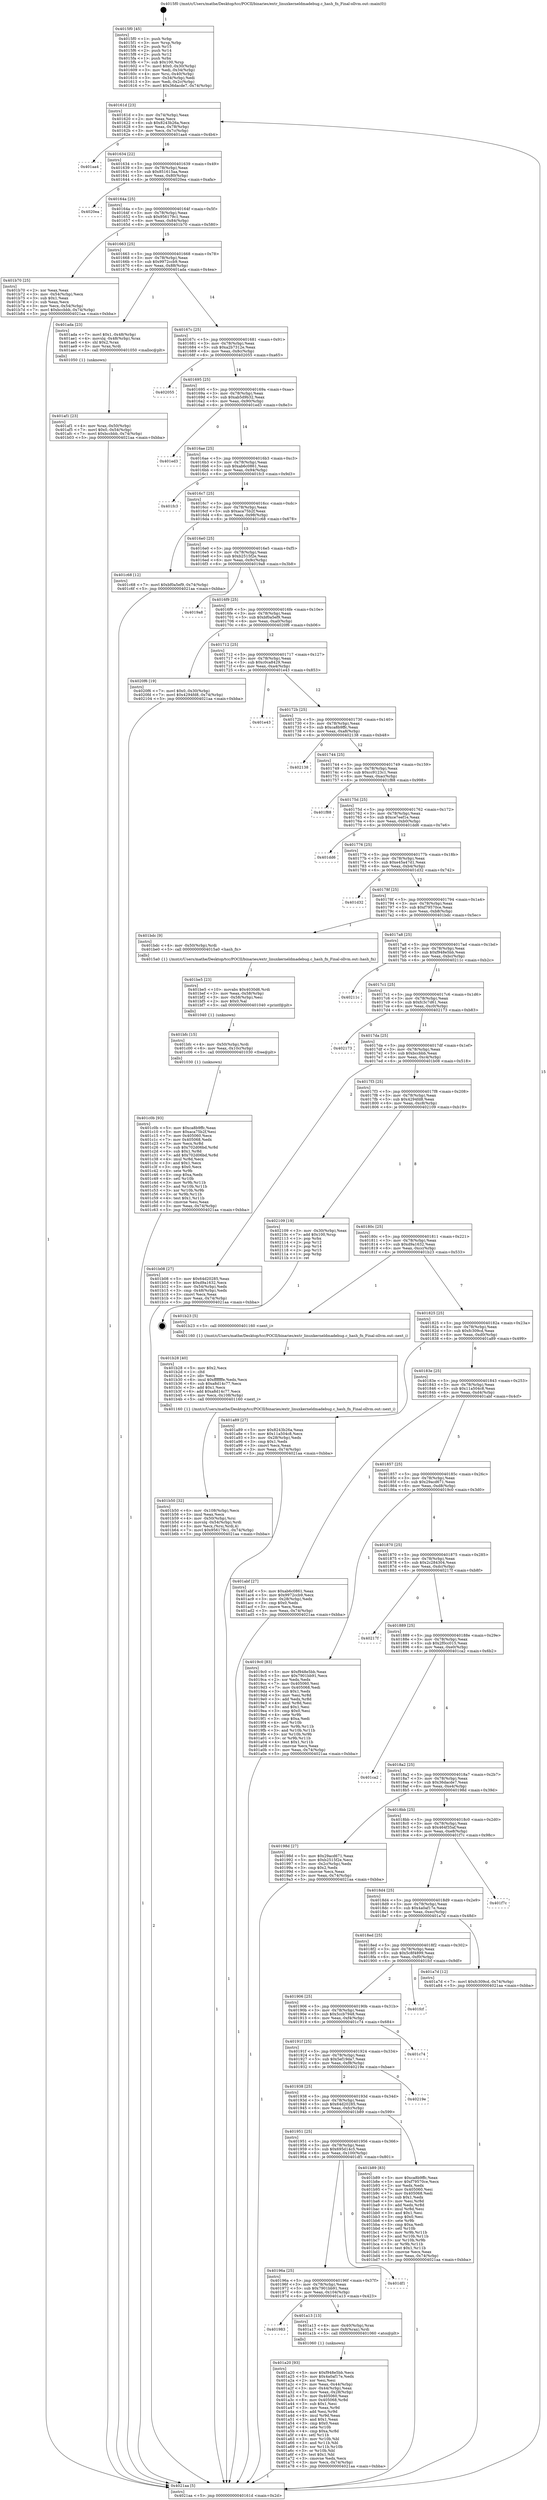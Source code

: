 digraph "0x4015f0" {
  label = "0x4015f0 (/mnt/c/Users/mathe/Desktop/tcc/POCII/binaries/extr_linuxkerneldmadebug.c_hash_fn_Final-ollvm.out::main(0))"
  labelloc = "t"
  node[shape=record]

  Entry [label="",width=0.3,height=0.3,shape=circle,fillcolor=black,style=filled]
  "0x40161d" [label="{
     0x40161d [23]\l
     | [instrs]\l
     &nbsp;&nbsp;0x40161d \<+3\>: mov -0x74(%rbp),%eax\l
     &nbsp;&nbsp;0x401620 \<+2\>: mov %eax,%ecx\l
     &nbsp;&nbsp;0x401622 \<+6\>: sub $0x8243b26a,%ecx\l
     &nbsp;&nbsp;0x401628 \<+3\>: mov %eax,-0x78(%rbp)\l
     &nbsp;&nbsp;0x40162b \<+3\>: mov %ecx,-0x7c(%rbp)\l
     &nbsp;&nbsp;0x40162e \<+6\>: je 0000000000401aa4 \<main+0x4b4\>\l
  }"]
  "0x401aa4" [label="{
     0x401aa4\l
  }", style=dashed]
  "0x401634" [label="{
     0x401634 [22]\l
     | [instrs]\l
     &nbsp;&nbsp;0x401634 \<+5\>: jmp 0000000000401639 \<main+0x49\>\l
     &nbsp;&nbsp;0x401639 \<+3\>: mov -0x78(%rbp),%eax\l
     &nbsp;&nbsp;0x40163c \<+5\>: sub $0x851615aa,%eax\l
     &nbsp;&nbsp;0x401641 \<+3\>: mov %eax,-0x80(%rbp)\l
     &nbsp;&nbsp;0x401644 \<+6\>: je 00000000004020ea \<main+0xafa\>\l
  }"]
  Exit [label="",width=0.3,height=0.3,shape=circle,fillcolor=black,style=filled,peripheries=2]
  "0x4020ea" [label="{
     0x4020ea\l
  }", style=dashed]
  "0x40164a" [label="{
     0x40164a [25]\l
     | [instrs]\l
     &nbsp;&nbsp;0x40164a \<+5\>: jmp 000000000040164f \<main+0x5f\>\l
     &nbsp;&nbsp;0x40164f \<+3\>: mov -0x78(%rbp),%eax\l
     &nbsp;&nbsp;0x401652 \<+5\>: sub $0x956179c1,%eax\l
     &nbsp;&nbsp;0x401657 \<+6\>: mov %eax,-0x84(%rbp)\l
     &nbsp;&nbsp;0x40165d \<+6\>: je 0000000000401b70 \<main+0x580\>\l
  }"]
  "0x401c0b" [label="{
     0x401c0b [93]\l
     | [instrs]\l
     &nbsp;&nbsp;0x401c0b \<+5\>: mov $0xca8b9ffc,%eax\l
     &nbsp;&nbsp;0x401c10 \<+5\>: mov $0xaca75b2f,%esi\l
     &nbsp;&nbsp;0x401c15 \<+7\>: mov 0x405060,%ecx\l
     &nbsp;&nbsp;0x401c1c \<+7\>: mov 0x405068,%edx\l
     &nbsp;&nbsp;0x401c23 \<+3\>: mov %ecx,%r8d\l
     &nbsp;&nbsp;0x401c26 \<+7\>: sub $0x702d06bd,%r8d\l
     &nbsp;&nbsp;0x401c2d \<+4\>: sub $0x1,%r8d\l
     &nbsp;&nbsp;0x401c31 \<+7\>: add $0x702d06bd,%r8d\l
     &nbsp;&nbsp;0x401c38 \<+4\>: imul %r8d,%ecx\l
     &nbsp;&nbsp;0x401c3c \<+3\>: and $0x1,%ecx\l
     &nbsp;&nbsp;0x401c3f \<+3\>: cmp $0x0,%ecx\l
     &nbsp;&nbsp;0x401c42 \<+4\>: sete %r9b\l
     &nbsp;&nbsp;0x401c46 \<+3\>: cmp $0xa,%edx\l
     &nbsp;&nbsp;0x401c49 \<+4\>: setl %r10b\l
     &nbsp;&nbsp;0x401c4d \<+3\>: mov %r9b,%r11b\l
     &nbsp;&nbsp;0x401c50 \<+3\>: and %r10b,%r11b\l
     &nbsp;&nbsp;0x401c53 \<+3\>: xor %r10b,%r9b\l
     &nbsp;&nbsp;0x401c56 \<+3\>: or %r9b,%r11b\l
     &nbsp;&nbsp;0x401c59 \<+4\>: test $0x1,%r11b\l
     &nbsp;&nbsp;0x401c5d \<+3\>: cmovne %esi,%eax\l
     &nbsp;&nbsp;0x401c60 \<+3\>: mov %eax,-0x74(%rbp)\l
     &nbsp;&nbsp;0x401c63 \<+5\>: jmp 00000000004021aa \<main+0xbba\>\l
  }"]
  "0x401b70" [label="{
     0x401b70 [25]\l
     | [instrs]\l
     &nbsp;&nbsp;0x401b70 \<+2\>: xor %eax,%eax\l
     &nbsp;&nbsp;0x401b72 \<+3\>: mov -0x54(%rbp),%ecx\l
     &nbsp;&nbsp;0x401b75 \<+3\>: sub $0x1,%eax\l
     &nbsp;&nbsp;0x401b78 \<+2\>: sub %eax,%ecx\l
     &nbsp;&nbsp;0x401b7a \<+3\>: mov %ecx,-0x54(%rbp)\l
     &nbsp;&nbsp;0x401b7d \<+7\>: movl $0xbccbbb,-0x74(%rbp)\l
     &nbsp;&nbsp;0x401b84 \<+5\>: jmp 00000000004021aa \<main+0xbba\>\l
  }"]
  "0x401663" [label="{
     0x401663 [25]\l
     | [instrs]\l
     &nbsp;&nbsp;0x401663 \<+5\>: jmp 0000000000401668 \<main+0x78\>\l
     &nbsp;&nbsp;0x401668 \<+3\>: mov -0x78(%rbp),%eax\l
     &nbsp;&nbsp;0x40166b \<+5\>: sub $0x9972ccb9,%eax\l
     &nbsp;&nbsp;0x401670 \<+6\>: mov %eax,-0x88(%rbp)\l
     &nbsp;&nbsp;0x401676 \<+6\>: je 0000000000401ada \<main+0x4ea\>\l
  }"]
  "0x401bfc" [label="{
     0x401bfc [15]\l
     | [instrs]\l
     &nbsp;&nbsp;0x401bfc \<+4\>: mov -0x50(%rbp),%rdi\l
     &nbsp;&nbsp;0x401c00 \<+6\>: mov %eax,-0x10c(%rbp)\l
     &nbsp;&nbsp;0x401c06 \<+5\>: call 0000000000401030 \<free@plt\>\l
     | [calls]\l
     &nbsp;&nbsp;0x401030 \{1\} (unknown)\l
  }"]
  "0x401ada" [label="{
     0x401ada [23]\l
     | [instrs]\l
     &nbsp;&nbsp;0x401ada \<+7\>: movl $0x1,-0x48(%rbp)\l
     &nbsp;&nbsp;0x401ae1 \<+4\>: movslq -0x48(%rbp),%rax\l
     &nbsp;&nbsp;0x401ae5 \<+4\>: shl $0x2,%rax\l
     &nbsp;&nbsp;0x401ae9 \<+3\>: mov %rax,%rdi\l
     &nbsp;&nbsp;0x401aec \<+5\>: call 0000000000401050 \<malloc@plt\>\l
     | [calls]\l
     &nbsp;&nbsp;0x401050 \{1\} (unknown)\l
  }"]
  "0x40167c" [label="{
     0x40167c [25]\l
     | [instrs]\l
     &nbsp;&nbsp;0x40167c \<+5\>: jmp 0000000000401681 \<main+0x91\>\l
     &nbsp;&nbsp;0x401681 \<+3\>: mov -0x78(%rbp),%eax\l
     &nbsp;&nbsp;0x401684 \<+5\>: sub $0xa2b7312e,%eax\l
     &nbsp;&nbsp;0x401689 \<+6\>: mov %eax,-0x8c(%rbp)\l
     &nbsp;&nbsp;0x40168f \<+6\>: je 0000000000402055 \<main+0xa65\>\l
  }"]
  "0x401be5" [label="{
     0x401be5 [23]\l
     | [instrs]\l
     &nbsp;&nbsp;0x401be5 \<+10\>: movabs $0x4030d6,%rdi\l
     &nbsp;&nbsp;0x401bef \<+3\>: mov %eax,-0x58(%rbp)\l
     &nbsp;&nbsp;0x401bf2 \<+3\>: mov -0x58(%rbp),%esi\l
     &nbsp;&nbsp;0x401bf5 \<+2\>: mov $0x0,%al\l
     &nbsp;&nbsp;0x401bf7 \<+5\>: call 0000000000401040 \<printf@plt\>\l
     | [calls]\l
     &nbsp;&nbsp;0x401040 \{1\} (unknown)\l
  }"]
  "0x402055" [label="{
     0x402055\l
  }", style=dashed]
  "0x401695" [label="{
     0x401695 [25]\l
     | [instrs]\l
     &nbsp;&nbsp;0x401695 \<+5\>: jmp 000000000040169a \<main+0xaa\>\l
     &nbsp;&nbsp;0x40169a \<+3\>: mov -0x78(%rbp),%eax\l
     &nbsp;&nbsp;0x40169d \<+5\>: sub $0xab5d9b32,%eax\l
     &nbsp;&nbsp;0x4016a2 \<+6\>: mov %eax,-0x90(%rbp)\l
     &nbsp;&nbsp;0x4016a8 \<+6\>: je 0000000000401ed3 \<main+0x8e3\>\l
  }"]
  "0x401b50" [label="{
     0x401b50 [32]\l
     | [instrs]\l
     &nbsp;&nbsp;0x401b50 \<+6\>: mov -0x108(%rbp),%ecx\l
     &nbsp;&nbsp;0x401b56 \<+3\>: imul %eax,%ecx\l
     &nbsp;&nbsp;0x401b59 \<+4\>: mov -0x50(%rbp),%rsi\l
     &nbsp;&nbsp;0x401b5d \<+4\>: movslq -0x54(%rbp),%rdi\l
     &nbsp;&nbsp;0x401b61 \<+3\>: mov %ecx,(%rsi,%rdi,4)\l
     &nbsp;&nbsp;0x401b64 \<+7\>: movl $0x956179c1,-0x74(%rbp)\l
     &nbsp;&nbsp;0x401b6b \<+5\>: jmp 00000000004021aa \<main+0xbba\>\l
  }"]
  "0x401ed3" [label="{
     0x401ed3\l
  }", style=dashed]
  "0x4016ae" [label="{
     0x4016ae [25]\l
     | [instrs]\l
     &nbsp;&nbsp;0x4016ae \<+5\>: jmp 00000000004016b3 \<main+0xc3\>\l
     &nbsp;&nbsp;0x4016b3 \<+3\>: mov -0x78(%rbp),%eax\l
     &nbsp;&nbsp;0x4016b6 \<+5\>: sub $0xab6c0861,%eax\l
     &nbsp;&nbsp;0x4016bb \<+6\>: mov %eax,-0x94(%rbp)\l
     &nbsp;&nbsp;0x4016c1 \<+6\>: je 0000000000401fc3 \<main+0x9d3\>\l
  }"]
  "0x401b28" [label="{
     0x401b28 [40]\l
     | [instrs]\l
     &nbsp;&nbsp;0x401b28 \<+5\>: mov $0x2,%ecx\l
     &nbsp;&nbsp;0x401b2d \<+1\>: cltd\l
     &nbsp;&nbsp;0x401b2e \<+2\>: idiv %ecx\l
     &nbsp;&nbsp;0x401b30 \<+6\>: imul $0xfffffffe,%edx,%ecx\l
     &nbsp;&nbsp;0x401b36 \<+6\>: sub $0xa8d14c77,%ecx\l
     &nbsp;&nbsp;0x401b3c \<+3\>: add $0x1,%ecx\l
     &nbsp;&nbsp;0x401b3f \<+6\>: add $0xa8d14c77,%ecx\l
     &nbsp;&nbsp;0x401b45 \<+6\>: mov %ecx,-0x108(%rbp)\l
     &nbsp;&nbsp;0x401b4b \<+5\>: call 0000000000401160 \<next_i\>\l
     | [calls]\l
     &nbsp;&nbsp;0x401160 \{1\} (/mnt/c/Users/mathe/Desktop/tcc/POCII/binaries/extr_linuxkerneldmadebug.c_hash_fn_Final-ollvm.out::next_i)\l
  }"]
  "0x401fc3" [label="{
     0x401fc3\l
  }", style=dashed]
  "0x4016c7" [label="{
     0x4016c7 [25]\l
     | [instrs]\l
     &nbsp;&nbsp;0x4016c7 \<+5\>: jmp 00000000004016cc \<main+0xdc\>\l
     &nbsp;&nbsp;0x4016cc \<+3\>: mov -0x78(%rbp),%eax\l
     &nbsp;&nbsp;0x4016cf \<+5\>: sub $0xaca75b2f,%eax\l
     &nbsp;&nbsp;0x4016d4 \<+6\>: mov %eax,-0x98(%rbp)\l
     &nbsp;&nbsp;0x4016da \<+6\>: je 0000000000401c68 \<main+0x678\>\l
  }"]
  "0x401af1" [label="{
     0x401af1 [23]\l
     | [instrs]\l
     &nbsp;&nbsp;0x401af1 \<+4\>: mov %rax,-0x50(%rbp)\l
     &nbsp;&nbsp;0x401af5 \<+7\>: movl $0x0,-0x54(%rbp)\l
     &nbsp;&nbsp;0x401afc \<+7\>: movl $0xbccbbb,-0x74(%rbp)\l
     &nbsp;&nbsp;0x401b03 \<+5\>: jmp 00000000004021aa \<main+0xbba\>\l
  }"]
  "0x401c68" [label="{
     0x401c68 [12]\l
     | [instrs]\l
     &nbsp;&nbsp;0x401c68 \<+7\>: movl $0xbf0a5ef9,-0x74(%rbp)\l
     &nbsp;&nbsp;0x401c6f \<+5\>: jmp 00000000004021aa \<main+0xbba\>\l
  }"]
  "0x4016e0" [label="{
     0x4016e0 [25]\l
     | [instrs]\l
     &nbsp;&nbsp;0x4016e0 \<+5\>: jmp 00000000004016e5 \<main+0xf5\>\l
     &nbsp;&nbsp;0x4016e5 \<+3\>: mov -0x78(%rbp),%eax\l
     &nbsp;&nbsp;0x4016e8 \<+5\>: sub $0xb2515f2e,%eax\l
     &nbsp;&nbsp;0x4016ed \<+6\>: mov %eax,-0x9c(%rbp)\l
     &nbsp;&nbsp;0x4016f3 \<+6\>: je 00000000004019a8 \<main+0x3b8\>\l
  }"]
  "0x401a20" [label="{
     0x401a20 [93]\l
     | [instrs]\l
     &nbsp;&nbsp;0x401a20 \<+5\>: mov $0xf948e5bb,%ecx\l
     &nbsp;&nbsp;0x401a25 \<+5\>: mov $0x4a0af17e,%edx\l
     &nbsp;&nbsp;0x401a2a \<+2\>: xor %esi,%esi\l
     &nbsp;&nbsp;0x401a2c \<+3\>: mov %eax,-0x44(%rbp)\l
     &nbsp;&nbsp;0x401a2f \<+3\>: mov -0x44(%rbp),%eax\l
     &nbsp;&nbsp;0x401a32 \<+3\>: mov %eax,-0x28(%rbp)\l
     &nbsp;&nbsp;0x401a35 \<+7\>: mov 0x405060,%eax\l
     &nbsp;&nbsp;0x401a3c \<+8\>: mov 0x405068,%r8d\l
     &nbsp;&nbsp;0x401a44 \<+3\>: sub $0x1,%esi\l
     &nbsp;&nbsp;0x401a47 \<+3\>: mov %eax,%r9d\l
     &nbsp;&nbsp;0x401a4a \<+3\>: add %esi,%r9d\l
     &nbsp;&nbsp;0x401a4d \<+4\>: imul %r9d,%eax\l
     &nbsp;&nbsp;0x401a51 \<+3\>: and $0x1,%eax\l
     &nbsp;&nbsp;0x401a54 \<+3\>: cmp $0x0,%eax\l
     &nbsp;&nbsp;0x401a57 \<+4\>: sete %r10b\l
     &nbsp;&nbsp;0x401a5b \<+4\>: cmp $0xa,%r8d\l
     &nbsp;&nbsp;0x401a5f \<+4\>: setl %r11b\l
     &nbsp;&nbsp;0x401a63 \<+3\>: mov %r10b,%bl\l
     &nbsp;&nbsp;0x401a66 \<+3\>: and %r11b,%bl\l
     &nbsp;&nbsp;0x401a69 \<+3\>: xor %r11b,%r10b\l
     &nbsp;&nbsp;0x401a6c \<+3\>: or %r10b,%bl\l
     &nbsp;&nbsp;0x401a6f \<+3\>: test $0x1,%bl\l
     &nbsp;&nbsp;0x401a72 \<+3\>: cmovne %edx,%ecx\l
     &nbsp;&nbsp;0x401a75 \<+3\>: mov %ecx,-0x74(%rbp)\l
     &nbsp;&nbsp;0x401a78 \<+5\>: jmp 00000000004021aa \<main+0xbba\>\l
  }"]
  "0x4019a8" [label="{
     0x4019a8\l
  }", style=dashed]
  "0x4016f9" [label="{
     0x4016f9 [25]\l
     | [instrs]\l
     &nbsp;&nbsp;0x4016f9 \<+5\>: jmp 00000000004016fe \<main+0x10e\>\l
     &nbsp;&nbsp;0x4016fe \<+3\>: mov -0x78(%rbp),%eax\l
     &nbsp;&nbsp;0x401701 \<+5\>: sub $0xbf0a5ef9,%eax\l
     &nbsp;&nbsp;0x401706 \<+6\>: mov %eax,-0xa0(%rbp)\l
     &nbsp;&nbsp;0x40170c \<+6\>: je 00000000004020f6 \<main+0xb06\>\l
  }"]
  "0x401983" [label="{
     0x401983\l
  }", style=dashed]
  "0x4020f6" [label="{
     0x4020f6 [19]\l
     | [instrs]\l
     &nbsp;&nbsp;0x4020f6 \<+7\>: movl $0x0,-0x30(%rbp)\l
     &nbsp;&nbsp;0x4020fd \<+7\>: movl $0x4294fd8,-0x74(%rbp)\l
     &nbsp;&nbsp;0x402104 \<+5\>: jmp 00000000004021aa \<main+0xbba\>\l
  }"]
  "0x401712" [label="{
     0x401712 [25]\l
     | [instrs]\l
     &nbsp;&nbsp;0x401712 \<+5\>: jmp 0000000000401717 \<main+0x127\>\l
     &nbsp;&nbsp;0x401717 \<+3\>: mov -0x78(%rbp),%eax\l
     &nbsp;&nbsp;0x40171a \<+5\>: sub $0xc0ca8429,%eax\l
     &nbsp;&nbsp;0x40171f \<+6\>: mov %eax,-0xa4(%rbp)\l
     &nbsp;&nbsp;0x401725 \<+6\>: je 0000000000401e43 \<main+0x853\>\l
  }"]
  "0x401a13" [label="{
     0x401a13 [13]\l
     | [instrs]\l
     &nbsp;&nbsp;0x401a13 \<+4\>: mov -0x40(%rbp),%rax\l
     &nbsp;&nbsp;0x401a17 \<+4\>: mov 0x8(%rax),%rdi\l
     &nbsp;&nbsp;0x401a1b \<+5\>: call 0000000000401060 \<atoi@plt\>\l
     | [calls]\l
     &nbsp;&nbsp;0x401060 \{1\} (unknown)\l
  }"]
  "0x401e43" [label="{
     0x401e43\l
  }", style=dashed]
  "0x40172b" [label="{
     0x40172b [25]\l
     | [instrs]\l
     &nbsp;&nbsp;0x40172b \<+5\>: jmp 0000000000401730 \<main+0x140\>\l
     &nbsp;&nbsp;0x401730 \<+3\>: mov -0x78(%rbp),%eax\l
     &nbsp;&nbsp;0x401733 \<+5\>: sub $0xca8b9ffc,%eax\l
     &nbsp;&nbsp;0x401738 \<+6\>: mov %eax,-0xa8(%rbp)\l
     &nbsp;&nbsp;0x40173e \<+6\>: je 0000000000402138 \<main+0xb48\>\l
  }"]
  "0x40196a" [label="{
     0x40196a [25]\l
     | [instrs]\l
     &nbsp;&nbsp;0x40196a \<+5\>: jmp 000000000040196f \<main+0x37f\>\l
     &nbsp;&nbsp;0x40196f \<+3\>: mov -0x78(%rbp),%eax\l
     &nbsp;&nbsp;0x401972 \<+5\>: sub $0x7901bb91,%eax\l
     &nbsp;&nbsp;0x401977 \<+6\>: mov %eax,-0x104(%rbp)\l
     &nbsp;&nbsp;0x40197d \<+6\>: je 0000000000401a13 \<main+0x423\>\l
  }"]
  "0x402138" [label="{
     0x402138\l
  }", style=dashed]
  "0x401744" [label="{
     0x401744 [25]\l
     | [instrs]\l
     &nbsp;&nbsp;0x401744 \<+5\>: jmp 0000000000401749 \<main+0x159\>\l
     &nbsp;&nbsp;0x401749 \<+3\>: mov -0x78(%rbp),%eax\l
     &nbsp;&nbsp;0x40174c \<+5\>: sub $0xcc9123c1,%eax\l
     &nbsp;&nbsp;0x401751 \<+6\>: mov %eax,-0xac(%rbp)\l
     &nbsp;&nbsp;0x401757 \<+6\>: je 0000000000401f88 \<main+0x998\>\l
  }"]
  "0x401df1" [label="{
     0x401df1\l
  }", style=dashed]
  "0x401f88" [label="{
     0x401f88\l
  }", style=dashed]
  "0x40175d" [label="{
     0x40175d [25]\l
     | [instrs]\l
     &nbsp;&nbsp;0x40175d \<+5\>: jmp 0000000000401762 \<main+0x172\>\l
     &nbsp;&nbsp;0x401762 \<+3\>: mov -0x78(%rbp),%eax\l
     &nbsp;&nbsp;0x401765 \<+5\>: sub $0xce7eef1e,%eax\l
     &nbsp;&nbsp;0x40176a \<+6\>: mov %eax,-0xb0(%rbp)\l
     &nbsp;&nbsp;0x401770 \<+6\>: je 0000000000401dd6 \<main+0x7e6\>\l
  }"]
  "0x401951" [label="{
     0x401951 [25]\l
     | [instrs]\l
     &nbsp;&nbsp;0x401951 \<+5\>: jmp 0000000000401956 \<main+0x366\>\l
     &nbsp;&nbsp;0x401956 \<+3\>: mov -0x78(%rbp),%eax\l
     &nbsp;&nbsp;0x401959 \<+5\>: sub $0x695d14c5,%eax\l
     &nbsp;&nbsp;0x40195e \<+6\>: mov %eax,-0x100(%rbp)\l
     &nbsp;&nbsp;0x401964 \<+6\>: je 0000000000401df1 \<main+0x801\>\l
  }"]
  "0x401dd6" [label="{
     0x401dd6\l
  }", style=dashed]
  "0x401776" [label="{
     0x401776 [25]\l
     | [instrs]\l
     &nbsp;&nbsp;0x401776 \<+5\>: jmp 000000000040177b \<main+0x18b\>\l
     &nbsp;&nbsp;0x40177b \<+3\>: mov -0x78(%rbp),%eax\l
     &nbsp;&nbsp;0x40177e \<+5\>: sub $0xe45a47d1,%eax\l
     &nbsp;&nbsp;0x401783 \<+6\>: mov %eax,-0xb4(%rbp)\l
     &nbsp;&nbsp;0x401789 \<+6\>: je 0000000000401d32 \<main+0x742\>\l
  }"]
  "0x401b89" [label="{
     0x401b89 [83]\l
     | [instrs]\l
     &nbsp;&nbsp;0x401b89 \<+5\>: mov $0xca8b9ffc,%eax\l
     &nbsp;&nbsp;0x401b8e \<+5\>: mov $0xf79570ce,%ecx\l
     &nbsp;&nbsp;0x401b93 \<+2\>: xor %edx,%edx\l
     &nbsp;&nbsp;0x401b95 \<+7\>: mov 0x405060,%esi\l
     &nbsp;&nbsp;0x401b9c \<+7\>: mov 0x405068,%edi\l
     &nbsp;&nbsp;0x401ba3 \<+3\>: sub $0x1,%edx\l
     &nbsp;&nbsp;0x401ba6 \<+3\>: mov %esi,%r8d\l
     &nbsp;&nbsp;0x401ba9 \<+3\>: add %edx,%r8d\l
     &nbsp;&nbsp;0x401bac \<+4\>: imul %r8d,%esi\l
     &nbsp;&nbsp;0x401bb0 \<+3\>: and $0x1,%esi\l
     &nbsp;&nbsp;0x401bb3 \<+3\>: cmp $0x0,%esi\l
     &nbsp;&nbsp;0x401bb6 \<+4\>: sete %r9b\l
     &nbsp;&nbsp;0x401bba \<+3\>: cmp $0xa,%edi\l
     &nbsp;&nbsp;0x401bbd \<+4\>: setl %r10b\l
     &nbsp;&nbsp;0x401bc1 \<+3\>: mov %r9b,%r11b\l
     &nbsp;&nbsp;0x401bc4 \<+3\>: and %r10b,%r11b\l
     &nbsp;&nbsp;0x401bc7 \<+3\>: xor %r10b,%r9b\l
     &nbsp;&nbsp;0x401bca \<+3\>: or %r9b,%r11b\l
     &nbsp;&nbsp;0x401bcd \<+4\>: test $0x1,%r11b\l
     &nbsp;&nbsp;0x401bd1 \<+3\>: cmovne %ecx,%eax\l
     &nbsp;&nbsp;0x401bd4 \<+3\>: mov %eax,-0x74(%rbp)\l
     &nbsp;&nbsp;0x401bd7 \<+5\>: jmp 00000000004021aa \<main+0xbba\>\l
  }"]
  "0x401d32" [label="{
     0x401d32\l
  }", style=dashed]
  "0x40178f" [label="{
     0x40178f [25]\l
     | [instrs]\l
     &nbsp;&nbsp;0x40178f \<+5\>: jmp 0000000000401794 \<main+0x1a4\>\l
     &nbsp;&nbsp;0x401794 \<+3\>: mov -0x78(%rbp),%eax\l
     &nbsp;&nbsp;0x401797 \<+5\>: sub $0xf79570ce,%eax\l
     &nbsp;&nbsp;0x40179c \<+6\>: mov %eax,-0xb8(%rbp)\l
     &nbsp;&nbsp;0x4017a2 \<+6\>: je 0000000000401bdc \<main+0x5ec\>\l
  }"]
  "0x401938" [label="{
     0x401938 [25]\l
     | [instrs]\l
     &nbsp;&nbsp;0x401938 \<+5\>: jmp 000000000040193d \<main+0x34d\>\l
     &nbsp;&nbsp;0x40193d \<+3\>: mov -0x78(%rbp),%eax\l
     &nbsp;&nbsp;0x401940 \<+5\>: sub $0x64d20285,%eax\l
     &nbsp;&nbsp;0x401945 \<+6\>: mov %eax,-0xfc(%rbp)\l
     &nbsp;&nbsp;0x40194b \<+6\>: je 0000000000401b89 \<main+0x599\>\l
  }"]
  "0x401bdc" [label="{
     0x401bdc [9]\l
     | [instrs]\l
     &nbsp;&nbsp;0x401bdc \<+4\>: mov -0x50(%rbp),%rdi\l
     &nbsp;&nbsp;0x401be0 \<+5\>: call 00000000004015a0 \<hash_fn\>\l
     | [calls]\l
     &nbsp;&nbsp;0x4015a0 \{1\} (/mnt/c/Users/mathe/Desktop/tcc/POCII/binaries/extr_linuxkerneldmadebug.c_hash_fn_Final-ollvm.out::hash_fn)\l
  }"]
  "0x4017a8" [label="{
     0x4017a8 [25]\l
     | [instrs]\l
     &nbsp;&nbsp;0x4017a8 \<+5\>: jmp 00000000004017ad \<main+0x1bd\>\l
     &nbsp;&nbsp;0x4017ad \<+3\>: mov -0x78(%rbp),%eax\l
     &nbsp;&nbsp;0x4017b0 \<+5\>: sub $0xf948e5bb,%eax\l
     &nbsp;&nbsp;0x4017b5 \<+6\>: mov %eax,-0xbc(%rbp)\l
     &nbsp;&nbsp;0x4017bb \<+6\>: je 000000000040211c \<main+0xb2c\>\l
  }"]
  "0x40219e" [label="{
     0x40219e\l
  }", style=dashed]
  "0x40211c" [label="{
     0x40211c\l
  }", style=dashed]
  "0x4017c1" [label="{
     0x4017c1 [25]\l
     | [instrs]\l
     &nbsp;&nbsp;0x4017c1 \<+5\>: jmp 00000000004017c6 \<main+0x1d6\>\l
     &nbsp;&nbsp;0x4017c6 \<+3\>: mov -0x78(%rbp),%eax\l
     &nbsp;&nbsp;0x4017c9 \<+5\>: sub $0xfc3c7d61,%eax\l
     &nbsp;&nbsp;0x4017ce \<+6\>: mov %eax,-0xc0(%rbp)\l
     &nbsp;&nbsp;0x4017d4 \<+6\>: je 0000000000402173 \<main+0xb83\>\l
  }"]
  "0x40191f" [label="{
     0x40191f [25]\l
     | [instrs]\l
     &nbsp;&nbsp;0x40191f \<+5\>: jmp 0000000000401924 \<main+0x334\>\l
     &nbsp;&nbsp;0x401924 \<+3\>: mov -0x78(%rbp),%eax\l
     &nbsp;&nbsp;0x401927 \<+5\>: sub $0x5ef19da7,%eax\l
     &nbsp;&nbsp;0x40192c \<+6\>: mov %eax,-0xf8(%rbp)\l
     &nbsp;&nbsp;0x401932 \<+6\>: je 000000000040219e \<main+0xbae\>\l
  }"]
  "0x402173" [label="{
     0x402173\l
  }", style=dashed]
  "0x4017da" [label="{
     0x4017da [25]\l
     | [instrs]\l
     &nbsp;&nbsp;0x4017da \<+5\>: jmp 00000000004017df \<main+0x1ef\>\l
     &nbsp;&nbsp;0x4017df \<+3\>: mov -0x78(%rbp),%eax\l
     &nbsp;&nbsp;0x4017e2 \<+5\>: sub $0xbccbbb,%eax\l
     &nbsp;&nbsp;0x4017e7 \<+6\>: mov %eax,-0xc4(%rbp)\l
     &nbsp;&nbsp;0x4017ed \<+6\>: je 0000000000401b08 \<main+0x518\>\l
  }"]
  "0x401c74" [label="{
     0x401c74\l
  }", style=dashed]
  "0x401b08" [label="{
     0x401b08 [27]\l
     | [instrs]\l
     &nbsp;&nbsp;0x401b08 \<+5\>: mov $0x64d20285,%eax\l
     &nbsp;&nbsp;0x401b0d \<+5\>: mov $0xd9a1632,%ecx\l
     &nbsp;&nbsp;0x401b12 \<+3\>: mov -0x54(%rbp),%edx\l
     &nbsp;&nbsp;0x401b15 \<+3\>: cmp -0x48(%rbp),%edx\l
     &nbsp;&nbsp;0x401b18 \<+3\>: cmovl %ecx,%eax\l
     &nbsp;&nbsp;0x401b1b \<+3\>: mov %eax,-0x74(%rbp)\l
     &nbsp;&nbsp;0x401b1e \<+5\>: jmp 00000000004021aa \<main+0xbba\>\l
  }"]
  "0x4017f3" [label="{
     0x4017f3 [25]\l
     | [instrs]\l
     &nbsp;&nbsp;0x4017f3 \<+5\>: jmp 00000000004017f8 \<main+0x208\>\l
     &nbsp;&nbsp;0x4017f8 \<+3\>: mov -0x78(%rbp),%eax\l
     &nbsp;&nbsp;0x4017fb \<+5\>: sub $0x4294fd8,%eax\l
     &nbsp;&nbsp;0x401800 \<+6\>: mov %eax,-0xc8(%rbp)\l
     &nbsp;&nbsp;0x401806 \<+6\>: je 0000000000402109 \<main+0xb19\>\l
  }"]
  "0x401906" [label="{
     0x401906 [25]\l
     | [instrs]\l
     &nbsp;&nbsp;0x401906 \<+5\>: jmp 000000000040190b \<main+0x31b\>\l
     &nbsp;&nbsp;0x40190b \<+3\>: mov -0x78(%rbp),%eax\l
     &nbsp;&nbsp;0x40190e \<+5\>: sub $0x5ccb7948,%eax\l
     &nbsp;&nbsp;0x401913 \<+6\>: mov %eax,-0xf4(%rbp)\l
     &nbsp;&nbsp;0x401919 \<+6\>: je 0000000000401c74 \<main+0x684\>\l
  }"]
  "0x402109" [label="{
     0x402109 [19]\l
     | [instrs]\l
     &nbsp;&nbsp;0x402109 \<+3\>: mov -0x30(%rbp),%eax\l
     &nbsp;&nbsp;0x40210c \<+7\>: add $0x100,%rsp\l
     &nbsp;&nbsp;0x402113 \<+1\>: pop %rbx\l
     &nbsp;&nbsp;0x402114 \<+2\>: pop %r12\l
     &nbsp;&nbsp;0x402116 \<+2\>: pop %r14\l
     &nbsp;&nbsp;0x402118 \<+2\>: pop %r15\l
     &nbsp;&nbsp;0x40211a \<+1\>: pop %rbp\l
     &nbsp;&nbsp;0x40211b \<+1\>: ret\l
  }"]
  "0x40180c" [label="{
     0x40180c [25]\l
     | [instrs]\l
     &nbsp;&nbsp;0x40180c \<+5\>: jmp 0000000000401811 \<main+0x221\>\l
     &nbsp;&nbsp;0x401811 \<+3\>: mov -0x78(%rbp),%eax\l
     &nbsp;&nbsp;0x401814 \<+5\>: sub $0xd9a1632,%eax\l
     &nbsp;&nbsp;0x401819 \<+6\>: mov %eax,-0xcc(%rbp)\l
     &nbsp;&nbsp;0x40181f \<+6\>: je 0000000000401b23 \<main+0x533\>\l
  }"]
  "0x401fcf" [label="{
     0x401fcf\l
  }", style=dashed]
  "0x401b23" [label="{
     0x401b23 [5]\l
     | [instrs]\l
     &nbsp;&nbsp;0x401b23 \<+5\>: call 0000000000401160 \<next_i\>\l
     | [calls]\l
     &nbsp;&nbsp;0x401160 \{1\} (/mnt/c/Users/mathe/Desktop/tcc/POCII/binaries/extr_linuxkerneldmadebug.c_hash_fn_Final-ollvm.out::next_i)\l
  }"]
  "0x401825" [label="{
     0x401825 [25]\l
     | [instrs]\l
     &nbsp;&nbsp;0x401825 \<+5\>: jmp 000000000040182a \<main+0x23a\>\l
     &nbsp;&nbsp;0x40182a \<+3\>: mov -0x78(%rbp),%eax\l
     &nbsp;&nbsp;0x40182d \<+5\>: sub $0xfc309cd,%eax\l
     &nbsp;&nbsp;0x401832 \<+6\>: mov %eax,-0xd0(%rbp)\l
     &nbsp;&nbsp;0x401838 \<+6\>: je 0000000000401a89 \<main+0x499\>\l
  }"]
  "0x4018ed" [label="{
     0x4018ed [25]\l
     | [instrs]\l
     &nbsp;&nbsp;0x4018ed \<+5\>: jmp 00000000004018f2 \<main+0x302\>\l
     &nbsp;&nbsp;0x4018f2 \<+3\>: mov -0x78(%rbp),%eax\l
     &nbsp;&nbsp;0x4018f5 \<+5\>: sub $0x5c8f4899,%eax\l
     &nbsp;&nbsp;0x4018fa \<+6\>: mov %eax,-0xf0(%rbp)\l
     &nbsp;&nbsp;0x401900 \<+6\>: je 0000000000401fcf \<main+0x9df\>\l
  }"]
  "0x401a89" [label="{
     0x401a89 [27]\l
     | [instrs]\l
     &nbsp;&nbsp;0x401a89 \<+5\>: mov $0x8243b26a,%eax\l
     &nbsp;&nbsp;0x401a8e \<+5\>: mov $0x11a504c8,%ecx\l
     &nbsp;&nbsp;0x401a93 \<+3\>: mov -0x28(%rbp),%edx\l
     &nbsp;&nbsp;0x401a96 \<+3\>: cmp $0x1,%edx\l
     &nbsp;&nbsp;0x401a99 \<+3\>: cmovl %ecx,%eax\l
     &nbsp;&nbsp;0x401a9c \<+3\>: mov %eax,-0x74(%rbp)\l
     &nbsp;&nbsp;0x401a9f \<+5\>: jmp 00000000004021aa \<main+0xbba\>\l
  }"]
  "0x40183e" [label="{
     0x40183e [25]\l
     | [instrs]\l
     &nbsp;&nbsp;0x40183e \<+5\>: jmp 0000000000401843 \<main+0x253\>\l
     &nbsp;&nbsp;0x401843 \<+3\>: mov -0x78(%rbp),%eax\l
     &nbsp;&nbsp;0x401846 \<+5\>: sub $0x11a504c8,%eax\l
     &nbsp;&nbsp;0x40184b \<+6\>: mov %eax,-0xd4(%rbp)\l
     &nbsp;&nbsp;0x401851 \<+6\>: je 0000000000401abf \<main+0x4cf\>\l
  }"]
  "0x401a7d" [label="{
     0x401a7d [12]\l
     | [instrs]\l
     &nbsp;&nbsp;0x401a7d \<+7\>: movl $0xfc309cd,-0x74(%rbp)\l
     &nbsp;&nbsp;0x401a84 \<+5\>: jmp 00000000004021aa \<main+0xbba\>\l
  }"]
  "0x401abf" [label="{
     0x401abf [27]\l
     | [instrs]\l
     &nbsp;&nbsp;0x401abf \<+5\>: mov $0xab6c0861,%eax\l
     &nbsp;&nbsp;0x401ac4 \<+5\>: mov $0x9972ccb9,%ecx\l
     &nbsp;&nbsp;0x401ac9 \<+3\>: mov -0x28(%rbp),%edx\l
     &nbsp;&nbsp;0x401acc \<+3\>: cmp $0x0,%edx\l
     &nbsp;&nbsp;0x401acf \<+3\>: cmove %ecx,%eax\l
     &nbsp;&nbsp;0x401ad2 \<+3\>: mov %eax,-0x74(%rbp)\l
     &nbsp;&nbsp;0x401ad5 \<+5\>: jmp 00000000004021aa \<main+0xbba\>\l
  }"]
  "0x401857" [label="{
     0x401857 [25]\l
     | [instrs]\l
     &nbsp;&nbsp;0x401857 \<+5\>: jmp 000000000040185c \<main+0x26c\>\l
     &nbsp;&nbsp;0x40185c \<+3\>: mov -0x78(%rbp),%eax\l
     &nbsp;&nbsp;0x40185f \<+5\>: sub $0x29acd671,%eax\l
     &nbsp;&nbsp;0x401864 \<+6\>: mov %eax,-0xd8(%rbp)\l
     &nbsp;&nbsp;0x40186a \<+6\>: je 00000000004019c0 \<main+0x3d0\>\l
  }"]
  "0x4018d4" [label="{
     0x4018d4 [25]\l
     | [instrs]\l
     &nbsp;&nbsp;0x4018d4 \<+5\>: jmp 00000000004018d9 \<main+0x2e9\>\l
     &nbsp;&nbsp;0x4018d9 \<+3\>: mov -0x78(%rbp),%eax\l
     &nbsp;&nbsp;0x4018dc \<+5\>: sub $0x4a0af17e,%eax\l
     &nbsp;&nbsp;0x4018e1 \<+6\>: mov %eax,-0xec(%rbp)\l
     &nbsp;&nbsp;0x4018e7 \<+6\>: je 0000000000401a7d \<main+0x48d\>\l
  }"]
  "0x4019c0" [label="{
     0x4019c0 [83]\l
     | [instrs]\l
     &nbsp;&nbsp;0x4019c0 \<+5\>: mov $0xf948e5bb,%eax\l
     &nbsp;&nbsp;0x4019c5 \<+5\>: mov $0x7901bb91,%ecx\l
     &nbsp;&nbsp;0x4019ca \<+2\>: xor %edx,%edx\l
     &nbsp;&nbsp;0x4019cc \<+7\>: mov 0x405060,%esi\l
     &nbsp;&nbsp;0x4019d3 \<+7\>: mov 0x405068,%edi\l
     &nbsp;&nbsp;0x4019da \<+3\>: sub $0x1,%edx\l
     &nbsp;&nbsp;0x4019dd \<+3\>: mov %esi,%r8d\l
     &nbsp;&nbsp;0x4019e0 \<+3\>: add %edx,%r8d\l
     &nbsp;&nbsp;0x4019e3 \<+4\>: imul %r8d,%esi\l
     &nbsp;&nbsp;0x4019e7 \<+3\>: and $0x1,%esi\l
     &nbsp;&nbsp;0x4019ea \<+3\>: cmp $0x0,%esi\l
     &nbsp;&nbsp;0x4019ed \<+4\>: sete %r9b\l
     &nbsp;&nbsp;0x4019f1 \<+3\>: cmp $0xa,%edi\l
     &nbsp;&nbsp;0x4019f4 \<+4\>: setl %r10b\l
     &nbsp;&nbsp;0x4019f8 \<+3\>: mov %r9b,%r11b\l
     &nbsp;&nbsp;0x4019fb \<+3\>: and %r10b,%r11b\l
     &nbsp;&nbsp;0x4019fe \<+3\>: xor %r10b,%r9b\l
     &nbsp;&nbsp;0x401a01 \<+3\>: or %r9b,%r11b\l
     &nbsp;&nbsp;0x401a04 \<+4\>: test $0x1,%r11b\l
     &nbsp;&nbsp;0x401a08 \<+3\>: cmovne %ecx,%eax\l
     &nbsp;&nbsp;0x401a0b \<+3\>: mov %eax,-0x74(%rbp)\l
     &nbsp;&nbsp;0x401a0e \<+5\>: jmp 00000000004021aa \<main+0xbba\>\l
  }"]
  "0x401870" [label="{
     0x401870 [25]\l
     | [instrs]\l
     &nbsp;&nbsp;0x401870 \<+5\>: jmp 0000000000401875 \<main+0x285\>\l
     &nbsp;&nbsp;0x401875 \<+3\>: mov -0x78(%rbp),%eax\l
     &nbsp;&nbsp;0x401878 \<+5\>: sub $0x2c284304,%eax\l
     &nbsp;&nbsp;0x40187d \<+6\>: mov %eax,-0xdc(%rbp)\l
     &nbsp;&nbsp;0x401883 \<+6\>: je 000000000040217f \<main+0xb8f\>\l
  }"]
  "0x401f7c" [label="{
     0x401f7c\l
  }", style=dashed]
  "0x40217f" [label="{
     0x40217f\l
  }", style=dashed]
  "0x401889" [label="{
     0x401889 [25]\l
     | [instrs]\l
     &nbsp;&nbsp;0x401889 \<+5\>: jmp 000000000040188e \<main+0x29e\>\l
     &nbsp;&nbsp;0x40188e \<+3\>: mov -0x78(%rbp),%eax\l
     &nbsp;&nbsp;0x401891 \<+5\>: sub $0x2f0cc015,%eax\l
     &nbsp;&nbsp;0x401896 \<+6\>: mov %eax,-0xe0(%rbp)\l
     &nbsp;&nbsp;0x40189c \<+6\>: je 0000000000401ca2 \<main+0x6b2\>\l
  }"]
  "0x4015f0" [label="{
     0x4015f0 [45]\l
     | [instrs]\l
     &nbsp;&nbsp;0x4015f0 \<+1\>: push %rbp\l
     &nbsp;&nbsp;0x4015f1 \<+3\>: mov %rsp,%rbp\l
     &nbsp;&nbsp;0x4015f4 \<+2\>: push %r15\l
     &nbsp;&nbsp;0x4015f6 \<+2\>: push %r14\l
     &nbsp;&nbsp;0x4015f8 \<+2\>: push %r12\l
     &nbsp;&nbsp;0x4015fa \<+1\>: push %rbx\l
     &nbsp;&nbsp;0x4015fb \<+7\>: sub $0x100,%rsp\l
     &nbsp;&nbsp;0x401602 \<+7\>: movl $0x0,-0x30(%rbp)\l
     &nbsp;&nbsp;0x401609 \<+3\>: mov %edi,-0x34(%rbp)\l
     &nbsp;&nbsp;0x40160c \<+4\>: mov %rsi,-0x40(%rbp)\l
     &nbsp;&nbsp;0x401610 \<+3\>: mov -0x34(%rbp),%edi\l
     &nbsp;&nbsp;0x401613 \<+3\>: mov %edi,-0x2c(%rbp)\l
     &nbsp;&nbsp;0x401616 \<+7\>: movl $0x36dacde7,-0x74(%rbp)\l
  }"]
  "0x401ca2" [label="{
     0x401ca2\l
  }", style=dashed]
  "0x4018a2" [label="{
     0x4018a2 [25]\l
     | [instrs]\l
     &nbsp;&nbsp;0x4018a2 \<+5\>: jmp 00000000004018a7 \<main+0x2b7\>\l
     &nbsp;&nbsp;0x4018a7 \<+3\>: mov -0x78(%rbp),%eax\l
     &nbsp;&nbsp;0x4018aa \<+5\>: sub $0x36dacde7,%eax\l
     &nbsp;&nbsp;0x4018af \<+6\>: mov %eax,-0xe4(%rbp)\l
     &nbsp;&nbsp;0x4018b5 \<+6\>: je 000000000040198d \<main+0x39d\>\l
  }"]
  "0x4021aa" [label="{
     0x4021aa [5]\l
     | [instrs]\l
     &nbsp;&nbsp;0x4021aa \<+5\>: jmp 000000000040161d \<main+0x2d\>\l
  }"]
  "0x40198d" [label="{
     0x40198d [27]\l
     | [instrs]\l
     &nbsp;&nbsp;0x40198d \<+5\>: mov $0x29acd671,%eax\l
     &nbsp;&nbsp;0x401992 \<+5\>: mov $0xb2515f2e,%ecx\l
     &nbsp;&nbsp;0x401997 \<+3\>: mov -0x2c(%rbp),%edx\l
     &nbsp;&nbsp;0x40199a \<+3\>: cmp $0x2,%edx\l
     &nbsp;&nbsp;0x40199d \<+3\>: cmovne %ecx,%eax\l
     &nbsp;&nbsp;0x4019a0 \<+3\>: mov %eax,-0x74(%rbp)\l
     &nbsp;&nbsp;0x4019a3 \<+5\>: jmp 00000000004021aa \<main+0xbba\>\l
  }"]
  "0x4018bb" [label="{
     0x4018bb [25]\l
     | [instrs]\l
     &nbsp;&nbsp;0x4018bb \<+5\>: jmp 00000000004018c0 \<main+0x2d0\>\l
     &nbsp;&nbsp;0x4018c0 \<+3\>: mov -0x78(%rbp),%eax\l
     &nbsp;&nbsp;0x4018c3 \<+5\>: sub $0x464f35af,%eax\l
     &nbsp;&nbsp;0x4018c8 \<+6\>: mov %eax,-0xe8(%rbp)\l
     &nbsp;&nbsp;0x4018ce \<+6\>: je 0000000000401f7c \<main+0x98c\>\l
  }"]
  Entry -> "0x4015f0" [label=" 1"]
  "0x40161d" -> "0x401aa4" [label=" 0"]
  "0x40161d" -> "0x401634" [label=" 16"]
  "0x402109" -> Exit [label=" 1"]
  "0x401634" -> "0x4020ea" [label=" 0"]
  "0x401634" -> "0x40164a" [label=" 16"]
  "0x4020f6" -> "0x4021aa" [label=" 1"]
  "0x40164a" -> "0x401b70" [label=" 1"]
  "0x40164a" -> "0x401663" [label=" 15"]
  "0x401c68" -> "0x4021aa" [label=" 1"]
  "0x401663" -> "0x401ada" [label=" 1"]
  "0x401663" -> "0x40167c" [label=" 14"]
  "0x401c0b" -> "0x4021aa" [label=" 1"]
  "0x40167c" -> "0x402055" [label=" 0"]
  "0x40167c" -> "0x401695" [label=" 14"]
  "0x401bfc" -> "0x401c0b" [label=" 1"]
  "0x401695" -> "0x401ed3" [label=" 0"]
  "0x401695" -> "0x4016ae" [label=" 14"]
  "0x401be5" -> "0x401bfc" [label=" 1"]
  "0x4016ae" -> "0x401fc3" [label=" 0"]
  "0x4016ae" -> "0x4016c7" [label=" 14"]
  "0x401bdc" -> "0x401be5" [label=" 1"]
  "0x4016c7" -> "0x401c68" [label=" 1"]
  "0x4016c7" -> "0x4016e0" [label=" 13"]
  "0x401b89" -> "0x4021aa" [label=" 1"]
  "0x4016e0" -> "0x4019a8" [label=" 0"]
  "0x4016e0" -> "0x4016f9" [label=" 13"]
  "0x401b70" -> "0x4021aa" [label=" 1"]
  "0x4016f9" -> "0x4020f6" [label=" 1"]
  "0x4016f9" -> "0x401712" [label=" 12"]
  "0x401b50" -> "0x4021aa" [label=" 1"]
  "0x401712" -> "0x401e43" [label=" 0"]
  "0x401712" -> "0x40172b" [label=" 12"]
  "0x401b28" -> "0x401b50" [label=" 1"]
  "0x40172b" -> "0x402138" [label=" 0"]
  "0x40172b" -> "0x401744" [label=" 12"]
  "0x401b08" -> "0x4021aa" [label=" 2"]
  "0x401744" -> "0x401f88" [label=" 0"]
  "0x401744" -> "0x40175d" [label=" 12"]
  "0x401af1" -> "0x4021aa" [label=" 1"]
  "0x40175d" -> "0x401dd6" [label=" 0"]
  "0x40175d" -> "0x401776" [label=" 12"]
  "0x401abf" -> "0x4021aa" [label=" 1"]
  "0x401776" -> "0x401d32" [label=" 0"]
  "0x401776" -> "0x40178f" [label=" 12"]
  "0x401a89" -> "0x4021aa" [label=" 1"]
  "0x40178f" -> "0x401bdc" [label=" 1"]
  "0x40178f" -> "0x4017a8" [label=" 11"]
  "0x401a20" -> "0x4021aa" [label=" 1"]
  "0x4017a8" -> "0x40211c" [label=" 0"]
  "0x4017a8" -> "0x4017c1" [label=" 11"]
  "0x401a13" -> "0x401a20" [label=" 1"]
  "0x4017c1" -> "0x402173" [label=" 0"]
  "0x4017c1" -> "0x4017da" [label=" 11"]
  "0x40196a" -> "0x401a13" [label=" 1"]
  "0x4017da" -> "0x401b08" [label=" 2"]
  "0x4017da" -> "0x4017f3" [label=" 9"]
  "0x401b23" -> "0x401b28" [label=" 1"]
  "0x4017f3" -> "0x402109" [label=" 1"]
  "0x4017f3" -> "0x40180c" [label=" 8"]
  "0x401951" -> "0x401df1" [label=" 0"]
  "0x40180c" -> "0x401b23" [label=" 1"]
  "0x40180c" -> "0x401825" [label=" 7"]
  "0x401ada" -> "0x401af1" [label=" 1"]
  "0x401825" -> "0x401a89" [label=" 1"]
  "0x401825" -> "0x40183e" [label=" 6"]
  "0x401938" -> "0x401b89" [label=" 1"]
  "0x40183e" -> "0x401abf" [label=" 1"]
  "0x40183e" -> "0x401857" [label=" 5"]
  "0x401a7d" -> "0x4021aa" [label=" 1"]
  "0x401857" -> "0x4019c0" [label=" 1"]
  "0x401857" -> "0x401870" [label=" 4"]
  "0x40191f" -> "0x40219e" [label=" 0"]
  "0x401870" -> "0x40217f" [label=" 0"]
  "0x401870" -> "0x401889" [label=" 4"]
  "0x40196a" -> "0x401983" [label=" 0"]
  "0x401889" -> "0x401ca2" [label=" 0"]
  "0x401889" -> "0x4018a2" [label=" 4"]
  "0x401906" -> "0x401c74" [label=" 0"]
  "0x4018a2" -> "0x40198d" [label=" 1"]
  "0x4018a2" -> "0x4018bb" [label=" 3"]
  "0x40198d" -> "0x4021aa" [label=" 1"]
  "0x4015f0" -> "0x40161d" [label=" 1"]
  "0x4021aa" -> "0x40161d" [label=" 15"]
  "0x4019c0" -> "0x4021aa" [label=" 1"]
  "0x401906" -> "0x40191f" [label=" 2"]
  "0x4018bb" -> "0x401f7c" [label=" 0"]
  "0x4018bb" -> "0x4018d4" [label=" 3"]
  "0x40191f" -> "0x401938" [label=" 2"]
  "0x4018d4" -> "0x401a7d" [label=" 1"]
  "0x4018d4" -> "0x4018ed" [label=" 2"]
  "0x401938" -> "0x401951" [label=" 1"]
  "0x4018ed" -> "0x401fcf" [label=" 0"]
  "0x4018ed" -> "0x401906" [label=" 2"]
  "0x401951" -> "0x40196a" [label=" 1"]
}
